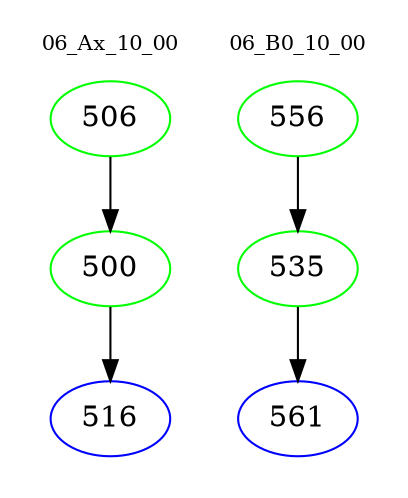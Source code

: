 digraph{
subgraph cluster_0 {
color = white
label = "06_Ax_10_00";
fontsize=10;
T0_506 [label="506", color="green"]
T0_506 -> T0_500 [color="black"]
T0_500 [label="500", color="green"]
T0_500 -> T0_516 [color="black"]
T0_516 [label="516", color="blue"]
}
subgraph cluster_1 {
color = white
label = "06_B0_10_00";
fontsize=10;
T1_556 [label="556", color="green"]
T1_556 -> T1_535 [color="black"]
T1_535 [label="535", color="green"]
T1_535 -> T1_561 [color="black"]
T1_561 [label="561", color="blue"]
}
}
